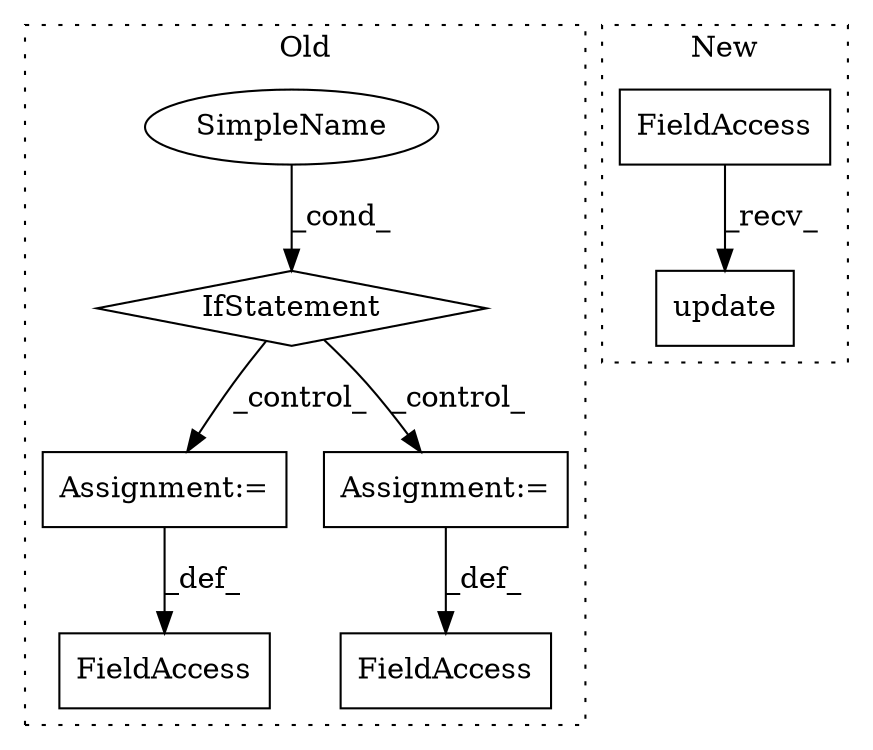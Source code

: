 digraph G {
subgraph cluster0 {
1 [label="IfStatement" a="25" s="709,738" l="4,2" shape="diamond"];
3 [label="Assignment:=" a="7" s="762" l="1" shape="box"];
4 [label="SimpleName" a="42" s="" l="" shape="ellipse"];
5 [label="Assignment:=" a="7" s="930" l="1" shape="box"];
6 [label="FieldAccess" a="22" s="916" l="14" shape="box"];
7 [label="FieldAccess" a="22" s="748" l="14" shape="box"];
label = "Old";
style="dotted";
}
subgraph cluster1 {
2 [label="update" a="32" s="856,882" l="7,1" shape="box"];
8 [label="FieldAccess" a="22" s="844" l="11" shape="box"];
label = "New";
style="dotted";
}
1 -> 3 [label="_control_"];
1 -> 5 [label="_control_"];
3 -> 7 [label="_def_"];
4 -> 1 [label="_cond_"];
5 -> 6 [label="_def_"];
8 -> 2 [label="_recv_"];
}